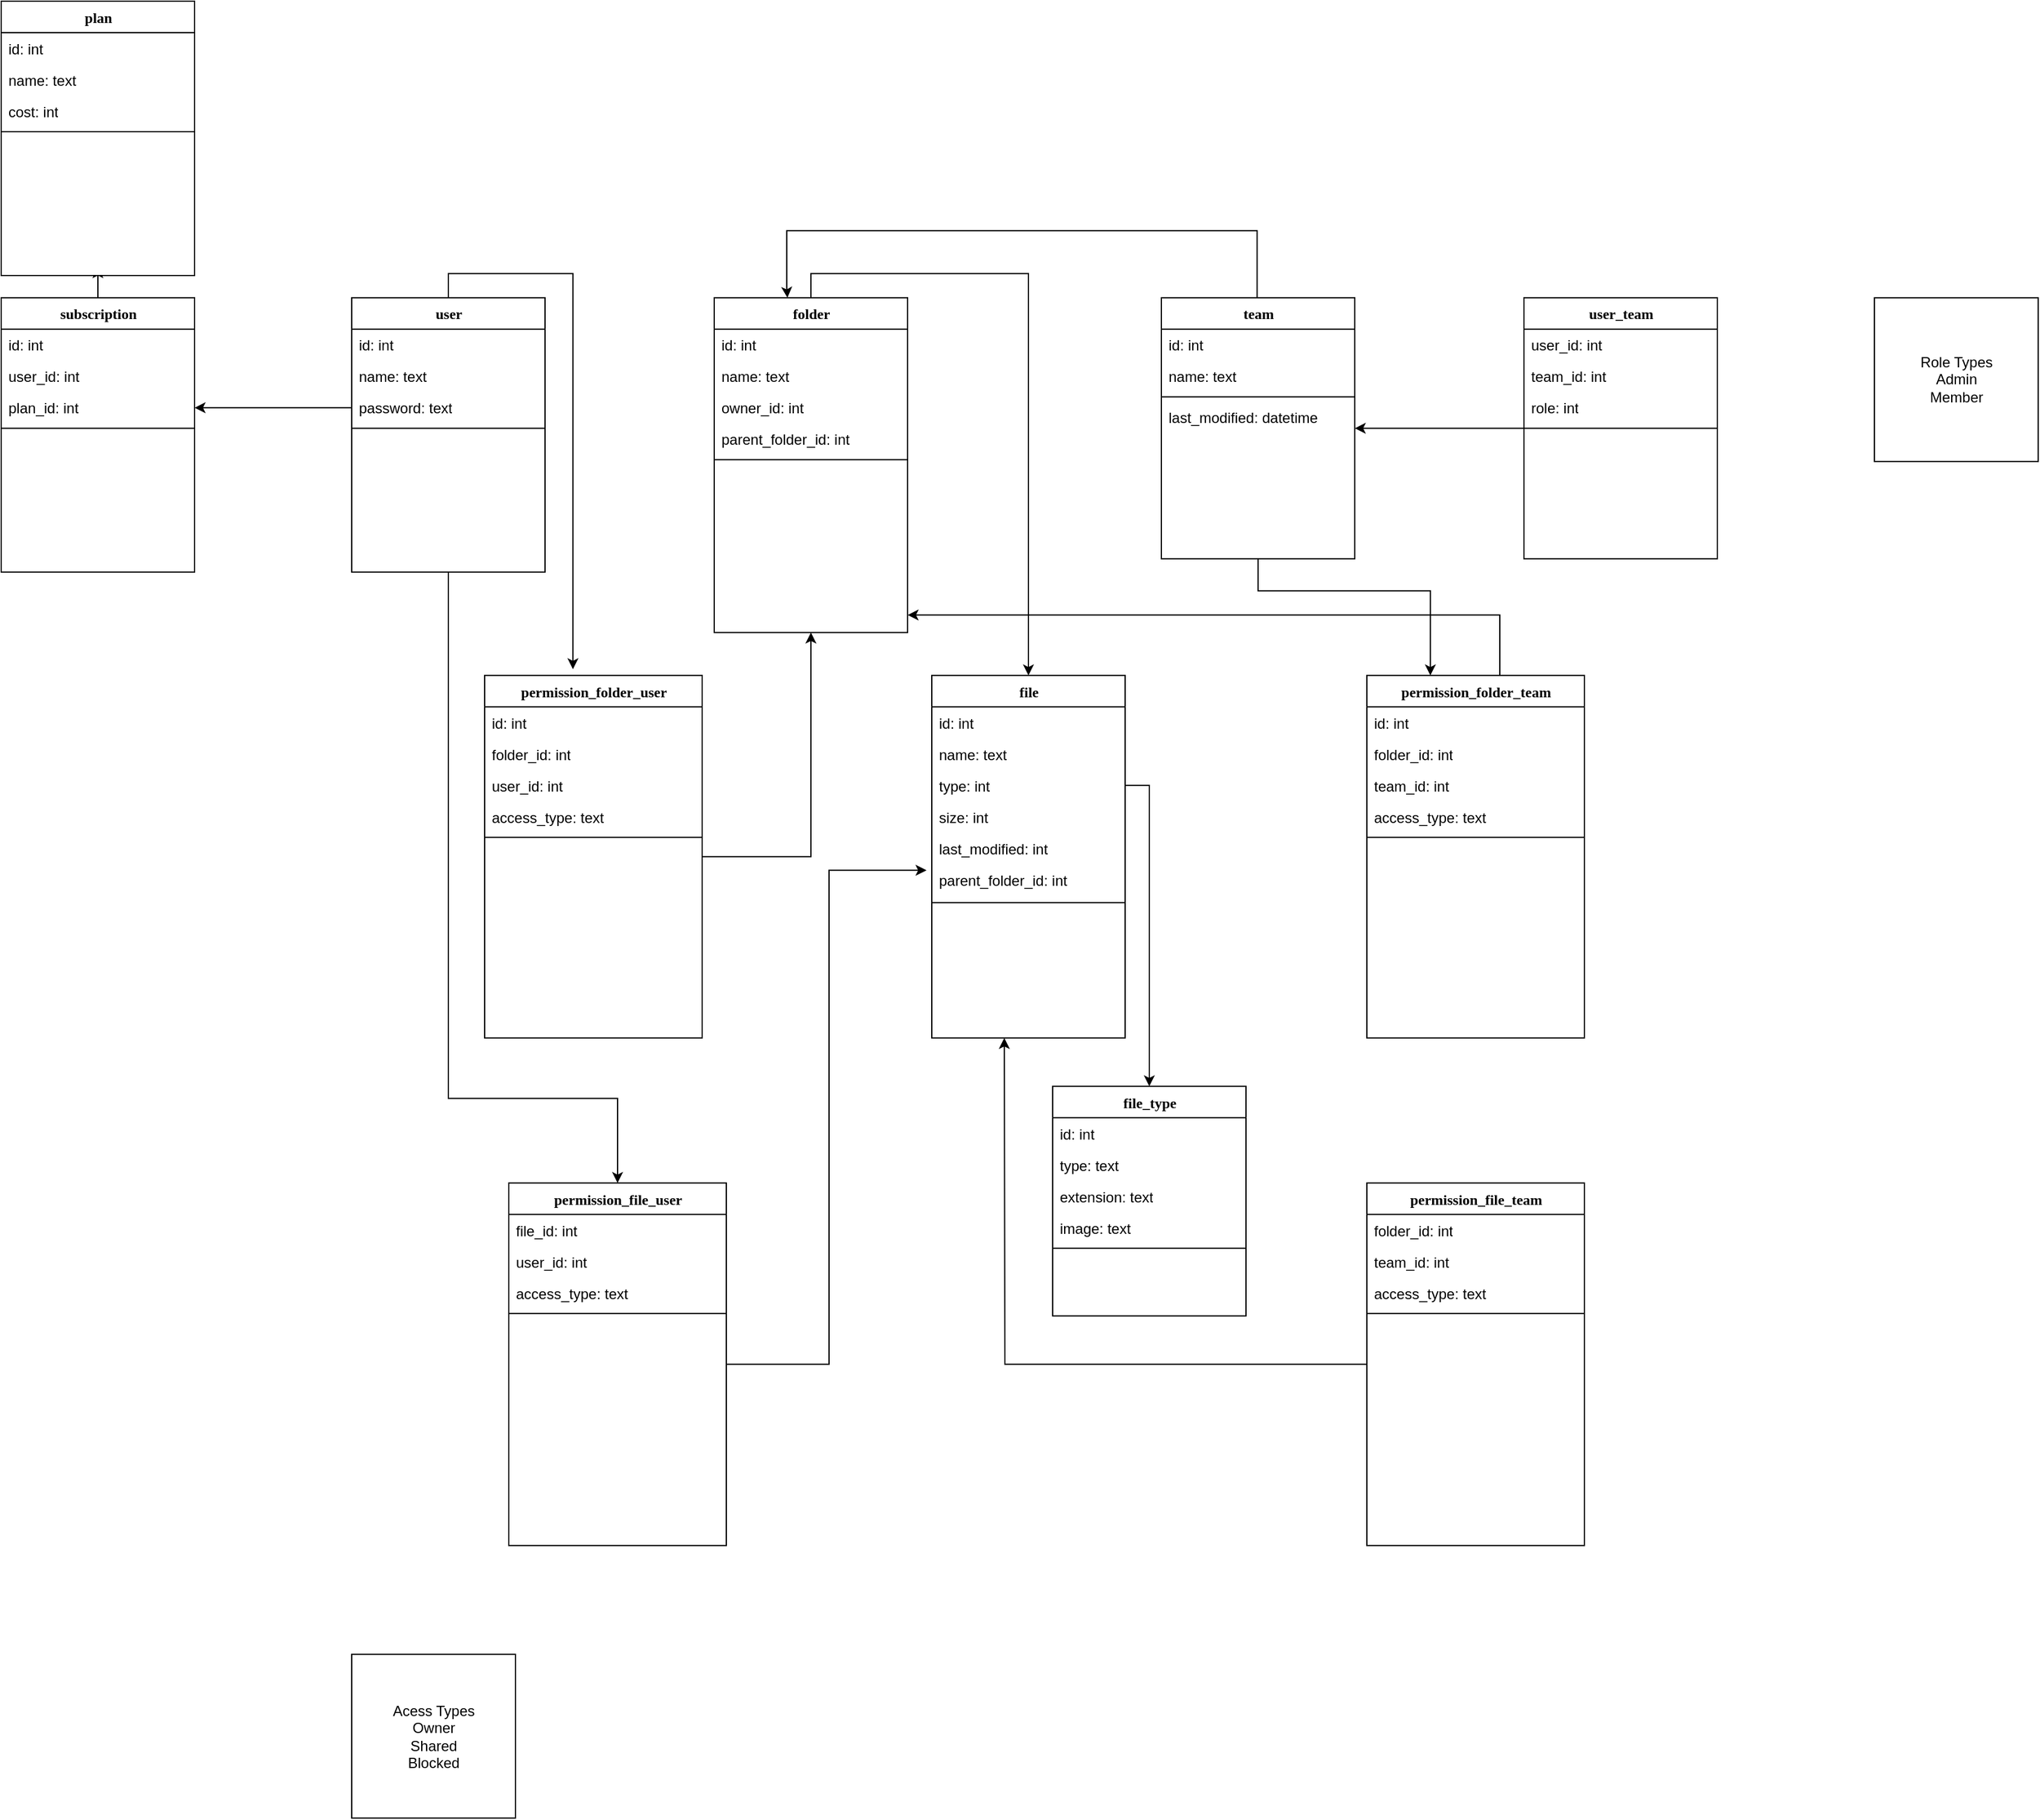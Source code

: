 <mxfile>
    <diagram name="Page-1" id="9f46799a-70d6-7492-0946-bef42562c5a5">
        <mxGraphModel dx="819" dy="747" grid="1" gridSize="10" guides="1" tooltips="1" connect="1" arrows="1" fold="1" page="1" pageScale="1" pageWidth="1100" pageHeight="850" background="none" math="0" shadow="0">
            <root>
                <mxCell id="0"/>
                <mxCell id="1" parent="0"/>
                <mxCell id="y36dh4BuLOM9jFlL3Rkz-10" style="edgeStyle=orthogonalEdgeStyle;rounded=0;orthogonalLoop=1;jettySize=auto;html=1;exitX=0.5;exitY=0;exitDx=0;exitDy=0;entryX=0.406;entryY=-0.017;entryDx=0;entryDy=0;entryPerimeter=0;" parent="1" source="78961159f06e98e8-17" target="78961159f06e98e8-56" edge="1">
                    <mxGeometry relative="1" as="geometry"/>
                </mxCell>
                <mxCell id="hq3tnOKMhd6guEDiYWmn-37" style="edgeStyle=orthogonalEdgeStyle;rounded=0;orthogonalLoop=1;jettySize=auto;html=1;exitX=0.5;exitY=1;exitDx=0;exitDy=0;entryX=0.5;entryY=0;entryDx=0;entryDy=0;" parent="1" source="78961159f06e98e8-17" target="hq3tnOKMhd6guEDiYWmn-27" edge="1">
                    <mxGeometry relative="1" as="geometry">
                        <Array as="points">
                            <mxPoint x="680" y="927.89"/>
                            <mxPoint x="820" y="927.89"/>
                        </Array>
                    </mxGeometry>
                </mxCell>
                <mxCell id="78961159f06e98e8-17" value="user" style="swimlane;html=1;fontStyle=1;align=center;verticalAlign=top;childLayout=stackLayout;horizontal=1;startSize=26;horizontalStack=0;resizeParent=1;resizeLast=0;collapsible=1;marginBottom=0;swimlaneFillColor=#ffffff;rounded=0;shadow=0;comic=0;labelBackgroundColor=none;strokeWidth=1;fillColor=none;fontFamily=Verdana;fontSize=12" parent="1" vertex="1">
                    <mxGeometry x="600" y="265.39" width="160" height="227" as="geometry"/>
                </mxCell>
                <mxCell id="78961159f06e98e8-21" value="id: int" style="text;html=1;strokeColor=none;fillColor=none;align=left;verticalAlign=top;spacingLeft=4;spacingRight=4;whiteSpace=wrap;overflow=hidden;rotatable=0;points=[[0,0.5],[1,0.5]];portConstraint=eastwest;" parent="78961159f06e98e8-17" vertex="1">
                    <mxGeometry y="26" width="160" height="26" as="geometry"/>
                </mxCell>
                <mxCell id="78961159f06e98e8-23" value="name: text&lt;br&gt;" style="text;html=1;strokeColor=none;fillColor=none;align=left;verticalAlign=top;spacingLeft=4;spacingRight=4;whiteSpace=wrap;overflow=hidden;rotatable=0;points=[[0,0.5],[1,0.5]];portConstraint=eastwest;" parent="78961159f06e98e8-17" vertex="1">
                    <mxGeometry y="52" width="160" height="26" as="geometry"/>
                </mxCell>
                <mxCell id="78961159f06e98e8-25" value="password: text" style="text;html=1;strokeColor=none;fillColor=none;align=left;verticalAlign=top;spacingLeft=4;spacingRight=4;whiteSpace=wrap;overflow=hidden;rotatable=0;points=[[0,0.5],[1,0.5]];portConstraint=eastwest;" parent="78961159f06e98e8-17" vertex="1">
                    <mxGeometry y="78" width="160" height="26" as="geometry"/>
                </mxCell>
                <mxCell id="78961159f06e98e8-19" value="" style="line;html=1;strokeWidth=1;fillColor=none;align=left;verticalAlign=middle;spacingTop=-1;spacingLeft=3;spacingRight=3;rotatable=0;labelPosition=right;points=[];portConstraint=eastwest;" parent="78961159f06e98e8-17" vertex="1">
                    <mxGeometry y="104" width="160" height="8" as="geometry"/>
                </mxCell>
                <mxCell id="y36dh4BuLOM9jFlL3Rkz-9" style="edgeStyle=orthogonalEdgeStyle;rounded=0;orthogonalLoop=1;jettySize=auto;html=1;exitX=0.5;exitY=0;exitDx=0;exitDy=0;entryX=0.5;entryY=0;entryDx=0;entryDy=0;" parent="1" source="78961159f06e98e8-30" target="78961159f06e98e8-43" edge="1">
                    <mxGeometry relative="1" as="geometry"/>
                </mxCell>
                <mxCell id="78961159f06e98e8-30" value="folder" style="swimlane;html=1;fontStyle=1;align=center;verticalAlign=top;childLayout=stackLayout;horizontal=1;startSize=26;horizontalStack=0;resizeParent=1;resizeLast=0;collapsible=1;marginBottom=0;swimlaneFillColor=#ffffff;rounded=0;shadow=0;comic=0;labelBackgroundColor=none;strokeWidth=1;fillColor=none;fontFamily=Verdana;fontSize=12" parent="1" vertex="1">
                    <mxGeometry x="900" y="265.39" width="160" height="277" as="geometry"/>
                </mxCell>
                <mxCell id="78961159f06e98e8-31" value="id: int" style="text;html=1;strokeColor=none;fillColor=none;align=left;verticalAlign=top;spacingLeft=4;spacingRight=4;whiteSpace=wrap;overflow=hidden;rotatable=0;points=[[0,0.5],[1,0.5]];portConstraint=eastwest;" parent="78961159f06e98e8-30" vertex="1">
                    <mxGeometry y="26" width="160" height="26" as="geometry"/>
                </mxCell>
                <mxCell id="78961159f06e98e8-32" value="name: text" style="text;html=1;strokeColor=none;fillColor=none;align=left;verticalAlign=top;spacingLeft=4;spacingRight=4;whiteSpace=wrap;overflow=hidden;rotatable=0;points=[[0,0.5],[1,0.5]];portConstraint=eastwest;" parent="78961159f06e98e8-30" vertex="1">
                    <mxGeometry y="52" width="160" height="26" as="geometry"/>
                </mxCell>
                <mxCell id="hq3tnOKMhd6guEDiYWmn-21" value="owner_id: int" style="text;html=1;strokeColor=none;fillColor=none;align=left;verticalAlign=top;spacingLeft=4;spacingRight=4;whiteSpace=wrap;overflow=hidden;rotatable=0;points=[[0,0.5],[1,0.5]];portConstraint=eastwest;" parent="78961159f06e98e8-30" vertex="1">
                    <mxGeometry y="78" width="160" height="26" as="geometry"/>
                </mxCell>
                <mxCell id="78961159f06e98e8-33" value="parent_folder_id: int" style="text;html=1;strokeColor=none;fillColor=none;align=left;verticalAlign=top;spacingLeft=4;spacingRight=4;whiteSpace=wrap;overflow=hidden;rotatable=0;points=[[0,0.5],[1,0.5]];portConstraint=eastwest;" parent="78961159f06e98e8-30" vertex="1">
                    <mxGeometry y="104" width="160" height="26" as="geometry"/>
                </mxCell>
                <mxCell id="78961159f06e98e8-38" value="" style="line;html=1;strokeWidth=1;fillColor=none;align=left;verticalAlign=middle;spacingTop=-1;spacingLeft=3;spacingRight=3;rotatable=0;labelPosition=right;points=[];portConstraint=eastwest;" parent="78961159f06e98e8-30" vertex="1">
                    <mxGeometry y="130" width="160" height="8" as="geometry"/>
                </mxCell>
                <mxCell id="78961159f06e98e8-43" value="file" style="swimlane;html=1;fontStyle=1;align=center;verticalAlign=top;childLayout=stackLayout;horizontal=1;startSize=26;horizontalStack=0;resizeParent=1;resizeLast=0;collapsible=1;marginBottom=0;swimlaneFillColor=#ffffff;rounded=0;shadow=0;comic=0;labelBackgroundColor=none;strokeWidth=1;fillColor=none;fontFamily=Verdana;fontSize=12" parent="1" vertex="1">
                    <mxGeometry x="1080" y="577.89" width="160" height="300" as="geometry"/>
                </mxCell>
                <mxCell id="78961159f06e98e8-44" value="id: int" style="text;html=1;strokeColor=none;fillColor=none;align=left;verticalAlign=top;spacingLeft=4;spacingRight=4;whiteSpace=wrap;overflow=hidden;rotatable=0;points=[[0,0.5],[1,0.5]];portConstraint=eastwest;" parent="78961159f06e98e8-43" vertex="1">
                    <mxGeometry y="26" width="160" height="26" as="geometry"/>
                </mxCell>
                <mxCell id="78961159f06e98e8-45" value="name: text" style="text;html=1;strokeColor=none;fillColor=none;align=left;verticalAlign=top;spacingLeft=4;spacingRight=4;whiteSpace=wrap;overflow=hidden;rotatable=0;points=[[0,0.5],[1,0.5]];portConstraint=eastwest;" parent="78961159f06e98e8-43" vertex="1">
                    <mxGeometry y="52" width="160" height="26" as="geometry"/>
                </mxCell>
                <mxCell id="78961159f06e98e8-49" value="type: int" style="text;html=1;strokeColor=none;fillColor=none;align=left;verticalAlign=top;spacingLeft=4;spacingRight=4;whiteSpace=wrap;overflow=hidden;rotatable=0;points=[[0,0.5],[1,0.5]];portConstraint=eastwest;" parent="78961159f06e98e8-43" vertex="1">
                    <mxGeometry y="78" width="160" height="26" as="geometry"/>
                </mxCell>
                <mxCell id="78961159f06e98e8-50" value="size: int" style="text;html=1;strokeColor=none;fillColor=none;align=left;verticalAlign=top;spacingLeft=4;spacingRight=4;whiteSpace=wrap;overflow=hidden;rotatable=0;points=[[0,0.5],[1,0.5]];portConstraint=eastwest;" parent="78961159f06e98e8-43" vertex="1">
                    <mxGeometry y="104" width="160" height="26" as="geometry"/>
                </mxCell>
                <mxCell id="y36dh4BuLOM9jFlL3Rkz-1" value="last_modified: int" style="text;html=1;strokeColor=none;fillColor=none;align=left;verticalAlign=top;spacingLeft=4;spacingRight=4;whiteSpace=wrap;overflow=hidden;rotatable=0;points=[[0,0.5],[1,0.5]];portConstraint=eastwest;" parent="78961159f06e98e8-43" vertex="1">
                    <mxGeometry y="130" width="160" height="26" as="geometry"/>
                </mxCell>
                <mxCell id="hq3tnOKMhd6guEDiYWmn-26" value="parent_folder_id: int" style="text;html=1;strokeColor=none;fillColor=none;align=left;verticalAlign=top;spacingLeft=4;spacingRight=4;whiteSpace=wrap;overflow=hidden;rotatable=0;points=[[0,0.5],[1,0.5]];portConstraint=eastwest;" parent="78961159f06e98e8-43" vertex="1">
                    <mxGeometry y="156" width="160" height="26" as="geometry"/>
                </mxCell>
                <mxCell id="78961159f06e98e8-51" value="" style="line;html=1;strokeWidth=1;fillColor=none;align=left;verticalAlign=middle;spacingTop=-1;spacingLeft=3;spacingRight=3;rotatable=0;labelPosition=right;points=[];portConstraint=eastwest;" parent="78961159f06e98e8-43" vertex="1">
                    <mxGeometry y="182" width="160" height="12" as="geometry"/>
                </mxCell>
                <mxCell id="y36dh4BuLOM9jFlL3Rkz-11" style="edgeStyle=orthogonalEdgeStyle;rounded=0;orthogonalLoop=1;jettySize=auto;html=1;entryX=0.5;entryY=1;entryDx=0;entryDy=0;" parent="1" source="78961159f06e98e8-56" target="78961159f06e98e8-30" edge="1">
                    <mxGeometry relative="1" as="geometry"/>
                </mxCell>
                <mxCell id="78961159f06e98e8-56" value="permission_folder_user" style="swimlane;html=1;fontStyle=1;align=center;verticalAlign=top;childLayout=stackLayout;horizontal=1;startSize=26;horizontalStack=0;resizeParent=1;resizeLast=0;collapsible=1;marginBottom=0;swimlaneFillColor=#ffffff;rounded=0;shadow=0;comic=0;labelBackgroundColor=none;strokeWidth=1;fillColor=none;fontFamily=Verdana;fontSize=12" parent="1" vertex="1">
                    <mxGeometry x="710" y="577.89" width="180" height="300" as="geometry"/>
                </mxCell>
                <mxCell id="78961159f06e98e8-57" value="id: int" style="text;html=1;strokeColor=none;fillColor=none;align=left;verticalAlign=top;spacingLeft=4;spacingRight=4;whiteSpace=wrap;overflow=hidden;rotatable=0;points=[[0,0.5],[1,0.5]];portConstraint=eastwest;" parent="78961159f06e98e8-56" vertex="1">
                    <mxGeometry y="26" width="180" height="26" as="geometry"/>
                </mxCell>
                <mxCell id="hq3tnOKMhd6guEDiYWmn-46" value="folder_id: int" style="text;html=1;strokeColor=none;fillColor=none;align=left;verticalAlign=top;spacingLeft=4;spacingRight=4;whiteSpace=wrap;overflow=hidden;rotatable=0;points=[[0,0.5],[1,0.5]];portConstraint=eastwest;" parent="78961159f06e98e8-56" vertex="1">
                    <mxGeometry y="52" width="180" height="26" as="geometry"/>
                </mxCell>
                <mxCell id="78961159f06e98e8-58" value="user_id: int" style="text;html=1;strokeColor=none;fillColor=none;align=left;verticalAlign=top;spacingLeft=4;spacingRight=4;whiteSpace=wrap;overflow=hidden;rotatable=0;points=[[0,0.5],[1,0.5]];portConstraint=eastwest;" parent="78961159f06e98e8-56" vertex="1">
                    <mxGeometry y="78" width="180" height="26" as="geometry"/>
                </mxCell>
                <mxCell id="78961159f06e98e8-59" value="access_type: text" style="text;html=1;strokeColor=none;fillColor=none;align=left;verticalAlign=top;spacingLeft=4;spacingRight=4;whiteSpace=wrap;overflow=hidden;rotatable=0;points=[[0,0.5],[1,0.5]];portConstraint=eastwest;" parent="78961159f06e98e8-56" vertex="1">
                    <mxGeometry y="104" width="180" height="26" as="geometry"/>
                </mxCell>
                <mxCell id="78961159f06e98e8-64" value="" style="line;html=1;strokeWidth=1;fillColor=none;align=left;verticalAlign=middle;spacingTop=-1;spacingLeft=3;spacingRight=3;rotatable=0;labelPosition=right;points=[];portConstraint=eastwest;" parent="78961159f06e98e8-56" vertex="1">
                    <mxGeometry y="130" width="180" height="8" as="geometry"/>
                </mxCell>
                <mxCell id="78961159f06e98e8-108" value="file_type" style="swimlane;html=1;fontStyle=1;align=center;verticalAlign=top;childLayout=stackLayout;horizontal=1;startSize=26;horizontalStack=0;resizeParent=1;resizeLast=0;collapsible=1;marginBottom=0;swimlaneFillColor=#ffffff;rounded=0;shadow=0;comic=0;labelBackgroundColor=none;strokeWidth=1;fillColor=none;fontFamily=Verdana;fontSize=12" parent="1" vertex="1">
                    <mxGeometry x="1180" y="917.89" width="160" height="190" as="geometry"/>
                </mxCell>
                <mxCell id="78961159f06e98e8-109" value="id: int" style="text;html=1;strokeColor=none;fillColor=none;align=left;verticalAlign=top;spacingLeft=4;spacingRight=4;whiteSpace=wrap;overflow=hidden;rotatable=0;points=[[0,0.5],[1,0.5]];portConstraint=eastwest;" parent="78961159f06e98e8-108" vertex="1">
                    <mxGeometry y="26" width="160" height="26" as="geometry"/>
                </mxCell>
                <mxCell id="78961159f06e98e8-110" value="type: text" style="text;html=1;strokeColor=none;fillColor=none;align=left;verticalAlign=top;spacingLeft=4;spacingRight=4;whiteSpace=wrap;overflow=hidden;rotatable=0;points=[[0,0.5],[1,0.5]];portConstraint=eastwest;" parent="78961159f06e98e8-108" vertex="1">
                    <mxGeometry y="52" width="160" height="26" as="geometry"/>
                </mxCell>
                <mxCell id="y36dh4BuLOM9jFlL3Rkz-3" value="extension: text" style="text;html=1;strokeColor=none;fillColor=none;align=left;verticalAlign=top;spacingLeft=4;spacingRight=4;whiteSpace=wrap;overflow=hidden;rotatable=0;points=[[0,0.5],[1,0.5]];portConstraint=eastwest;" parent="78961159f06e98e8-108" vertex="1">
                    <mxGeometry y="78" width="160" height="26" as="geometry"/>
                </mxCell>
                <mxCell id="y36dh4BuLOM9jFlL3Rkz-2" value="image: text" style="text;html=1;strokeColor=none;fillColor=none;align=left;verticalAlign=top;spacingLeft=4;spacingRight=4;whiteSpace=wrap;overflow=hidden;rotatable=0;points=[[0,0.5],[1,0.5]];portConstraint=eastwest;" parent="78961159f06e98e8-108" vertex="1">
                    <mxGeometry y="104" width="160" height="26" as="geometry"/>
                </mxCell>
                <mxCell id="78961159f06e98e8-116" value="" style="line;html=1;strokeWidth=1;fillColor=none;align=left;verticalAlign=middle;spacingTop=-1;spacingLeft=3;spacingRight=3;rotatable=0;labelPosition=right;points=[];portConstraint=eastwest;" parent="78961159f06e98e8-108" vertex="1">
                    <mxGeometry y="130" width="160" height="8" as="geometry"/>
                </mxCell>
                <mxCell id="y36dh4BuLOM9jFlL3Rkz-8" style="edgeStyle=orthogonalEdgeStyle;rounded=0;orthogonalLoop=1;jettySize=auto;html=1;entryX=0.5;entryY=0;entryDx=0;entryDy=0;" parent="1" source="78961159f06e98e8-49" target="78961159f06e98e8-108" edge="1">
                    <mxGeometry relative="1" as="geometry"/>
                </mxCell>
                <mxCell id="hq3tnOKMhd6guEDiYWmn-14" style="edgeStyle=orthogonalEdgeStyle;rounded=0;orthogonalLoop=1;jettySize=auto;html=1;exitX=0.495;exitY=0;exitDx=0;exitDy=0;entryX=0.316;entryY=-0.007;entryDx=0;entryDy=0;entryPerimeter=0;exitPerimeter=0;" parent="1" source="hq3tnOKMhd6guEDiYWmn-1" edge="1">
                    <mxGeometry relative="1" as="geometry">
                        <mxPoint x="1350" y="257.33" as="sourcePoint"/>
                        <mxPoint x="960.56" y="265.391" as="targetPoint"/>
                        <Array as="points">
                            <mxPoint x="1349" y="209.89"/>
                            <mxPoint x="960" y="209.89"/>
                            <mxPoint x="960" y="256.89"/>
                            <mxPoint x="961" y="256.89"/>
                        </Array>
                    </mxGeometry>
                </mxCell>
                <mxCell id="hq3tnOKMhd6guEDiYWmn-24" style="edgeStyle=orthogonalEdgeStyle;rounded=0;orthogonalLoop=1;jettySize=auto;html=1;exitX=0.5;exitY=1;exitDx=0;exitDy=0;entryX=0.292;entryY=0;entryDx=0;entryDy=0;entryPerimeter=0;" parent="1" source="hq3tnOKMhd6guEDiYWmn-1" target="hq3tnOKMhd6guEDiYWmn-15" edge="1">
                    <mxGeometry relative="1" as="geometry">
                        <Array as="points">
                            <mxPoint x="1350" y="507.89"/>
                            <mxPoint x="1493" y="507.89"/>
                        </Array>
                    </mxGeometry>
                </mxCell>
                <mxCell id="hq3tnOKMhd6guEDiYWmn-1" value="team" style="swimlane;html=1;fontStyle=1;align=center;verticalAlign=top;childLayout=stackLayout;horizontal=1;startSize=26;horizontalStack=0;resizeParent=1;resizeLast=0;collapsible=1;marginBottom=0;swimlaneFillColor=#ffffff;rounded=0;shadow=0;comic=0;labelBackgroundColor=none;strokeWidth=1;fillColor=none;fontFamily=Verdana;fontSize=12" parent="1" vertex="1">
                    <mxGeometry x="1270" y="265.39" width="160" height="216" as="geometry"/>
                </mxCell>
                <mxCell id="hq3tnOKMhd6guEDiYWmn-2" value="id: int" style="text;html=1;strokeColor=none;fillColor=none;align=left;verticalAlign=top;spacingLeft=4;spacingRight=4;whiteSpace=wrap;overflow=hidden;rotatable=0;points=[[0,0.5],[1,0.5]];portConstraint=eastwest;" parent="hq3tnOKMhd6guEDiYWmn-1" vertex="1">
                    <mxGeometry y="26" width="160" height="26" as="geometry"/>
                </mxCell>
                <mxCell id="hq3tnOKMhd6guEDiYWmn-3" value="name: text" style="text;html=1;strokeColor=none;fillColor=none;align=left;verticalAlign=top;spacingLeft=4;spacingRight=4;whiteSpace=wrap;overflow=hidden;rotatable=0;points=[[0,0.5],[1,0.5]];portConstraint=eastwest;" parent="hq3tnOKMhd6guEDiYWmn-1" vertex="1">
                    <mxGeometry y="52" width="160" height="26" as="geometry"/>
                </mxCell>
                <mxCell id="hq3tnOKMhd6guEDiYWmn-7" value="" style="line;html=1;strokeWidth=1;fillColor=none;align=left;verticalAlign=middle;spacingTop=-1;spacingLeft=3;spacingRight=3;rotatable=0;labelPosition=right;points=[];portConstraint=eastwest;" parent="hq3tnOKMhd6guEDiYWmn-1" vertex="1">
                    <mxGeometry y="78" width="160" height="8" as="geometry"/>
                </mxCell>
                <mxCell id="hq3tnOKMhd6guEDiYWmn-22" value="last_modified: datetime" style="text;html=1;strokeColor=none;fillColor=none;align=left;verticalAlign=top;spacingLeft=4;spacingRight=4;whiteSpace=wrap;overflow=hidden;rotatable=0;points=[[0,0.5],[1,0.5]];portConstraint=eastwest;" parent="hq3tnOKMhd6guEDiYWmn-1" vertex="1">
                    <mxGeometry y="86" width="160" height="26" as="geometry"/>
                </mxCell>
                <mxCell id="hq3tnOKMhd6guEDiYWmn-23" style="edgeStyle=orthogonalEdgeStyle;rounded=0;orthogonalLoop=1;jettySize=auto;html=1;entryX=1;entryY=0.5;entryDx=0;entryDy=0;" parent="1" source="hq3tnOKMhd6guEDiYWmn-8" target="hq3tnOKMhd6guEDiYWmn-1" edge="1">
                    <mxGeometry relative="1" as="geometry"/>
                </mxCell>
                <mxCell id="hq3tnOKMhd6guEDiYWmn-8" value="user_team" style="swimlane;html=1;fontStyle=1;align=center;verticalAlign=top;childLayout=stackLayout;horizontal=1;startSize=26;horizontalStack=0;resizeParent=1;resizeLast=0;collapsible=1;marginBottom=0;swimlaneFillColor=#ffffff;rounded=0;shadow=0;comic=0;labelBackgroundColor=none;strokeWidth=1;fillColor=none;fontFamily=Verdana;fontSize=12" parent="1" vertex="1">
                    <mxGeometry x="1570" y="265.39" width="160" height="216" as="geometry"/>
                </mxCell>
                <mxCell id="hq3tnOKMhd6guEDiYWmn-9" value="user_id: int" style="text;html=1;strokeColor=none;fillColor=none;align=left;verticalAlign=top;spacingLeft=4;spacingRight=4;whiteSpace=wrap;overflow=hidden;rotatable=0;points=[[0,0.5],[1,0.5]];portConstraint=eastwest;" parent="hq3tnOKMhd6guEDiYWmn-8" vertex="1">
                    <mxGeometry y="26" width="160" height="26" as="geometry"/>
                </mxCell>
                <mxCell id="hq3tnOKMhd6guEDiYWmn-10" value="team_id: int" style="text;html=1;strokeColor=none;fillColor=none;align=left;verticalAlign=top;spacingLeft=4;spacingRight=4;whiteSpace=wrap;overflow=hidden;rotatable=0;points=[[0,0.5],[1,0.5]];portConstraint=eastwest;" parent="hq3tnOKMhd6guEDiYWmn-8" vertex="1">
                    <mxGeometry y="52" width="160" height="26" as="geometry"/>
                </mxCell>
                <mxCell id="hq3tnOKMhd6guEDiYWmn-56" value="role: int" style="text;html=1;strokeColor=none;fillColor=none;align=left;verticalAlign=top;spacingLeft=4;spacingRight=4;whiteSpace=wrap;overflow=hidden;rotatable=0;points=[[0,0.5],[1,0.5]];portConstraint=eastwest;" parent="hq3tnOKMhd6guEDiYWmn-8" vertex="1">
                    <mxGeometry y="78" width="160" height="26" as="geometry"/>
                </mxCell>
                <mxCell id="hq3tnOKMhd6guEDiYWmn-11" value="" style="line;html=1;strokeWidth=1;fillColor=none;align=left;verticalAlign=middle;spacingTop=-1;spacingLeft=3;spacingRight=3;rotatable=0;labelPosition=right;points=[];portConstraint=eastwest;" parent="hq3tnOKMhd6guEDiYWmn-8" vertex="1">
                    <mxGeometry y="104" width="160" height="8" as="geometry"/>
                </mxCell>
                <mxCell id="hq3tnOKMhd6guEDiYWmn-20" style="edgeStyle=orthogonalEdgeStyle;rounded=0;orthogonalLoop=1;jettySize=auto;html=1;exitX=0.5;exitY=0;exitDx=0;exitDy=0;" parent="1" edge="1">
                    <mxGeometry relative="1" as="geometry">
                        <mxPoint x="1060" y="527.89" as="targetPoint"/>
                        <mxPoint x="1550" y="577.89" as="sourcePoint"/>
                        <Array as="points">
                            <mxPoint x="1550" y="527.89"/>
                            <mxPoint x="1080" y="527.89"/>
                        </Array>
                    </mxGeometry>
                </mxCell>
                <mxCell id="hq3tnOKMhd6guEDiYWmn-15" value="permission_folder_team" style="swimlane;html=1;fontStyle=1;align=center;verticalAlign=top;childLayout=stackLayout;horizontal=1;startSize=26;horizontalStack=0;resizeParent=1;resizeLast=0;collapsible=1;marginBottom=0;swimlaneFillColor=#ffffff;rounded=0;shadow=0;comic=0;labelBackgroundColor=none;strokeWidth=1;fillColor=none;fontFamily=Verdana;fontSize=12" parent="1" vertex="1">
                    <mxGeometry x="1440" y="577.89" width="180" height="300" as="geometry"/>
                </mxCell>
                <mxCell id="hq3tnOKMhd6guEDiYWmn-16" value="id: int" style="text;html=1;strokeColor=none;fillColor=none;align=left;verticalAlign=top;spacingLeft=4;spacingRight=4;whiteSpace=wrap;overflow=hidden;rotatable=0;points=[[0,0.5],[1,0.5]];portConstraint=eastwest;" parent="hq3tnOKMhd6guEDiYWmn-15" vertex="1">
                    <mxGeometry y="26" width="180" height="26" as="geometry"/>
                </mxCell>
                <mxCell id="hq3tnOKMhd6guEDiYWmn-47" value="folder_id: int" style="text;html=1;strokeColor=none;fillColor=none;align=left;verticalAlign=top;spacingLeft=4;spacingRight=4;whiteSpace=wrap;overflow=hidden;rotatable=0;points=[[0,0.5],[1,0.5]];portConstraint=eastwest;" parent="hq3tnOKMhd6guEDiYWmn-15" vertex="1">
                    <mxGeometry y="52" width="180" height="26" as="geometry"/>
                </mxCell>
                <mxCell id="hq3tnOKMhd6guEDiYWmn-17" value="team_id: int" style="text;html=1;strokeColor=none;fillColor=none;align=left;verticalAlign=top;spacingLeft=4;spacingRight=4;whiteSpace=wrap;overflow=hidden;rotatable=0;points=[[0,0.5],[1,0.5]];portConstraint=eastwest;" parent="hq3tnOKMhd6guEDiYWmn-15" vertex="1">
                    <mxGeometry y="78" width="180" height="26" as="geometry"/>
                </mxCell>
                <mxCell id="hq3tnOKMhd6guEDiYWmn-18" value="access_type: text" style="text;html=1;strokeColor=none;fillColor=none;align=left;verticalAlign=top;spacingLeft=4;spacingRight=4;whiteSpace=wrap;overflow=hidden;rotatable=0;points=[[0,0.5],[1,0.5]];portConstraint=eastwest;" parent="hq3tnOKMhd6guEDiYWmn-15" vertex="1">
                    <mxGeometry y="104" width="180" height="26" as="geometry"/>
                </mxCell>
                <mxCell id="hq3tnOKMhd6guEDiYWmn-19" value="" style="line;html=1;strokeWidth=1;fillColor=none;align=left;verticalAlign=middle;spacingTop=-1;spacingLeft=3;spacingRight=3;rotatable=0;labelPosition=right;points=[];portConstraint=eastwest;" parent="hq3tnOKMhd6guEDiYWmn-15" vertex="1">
                    <mxGeometry y="130" width="180" height="8" as="geometry"/>
                </mxCell>
                <mxCell id="hq3tnOKMhd6guEDiYWmn-38" style="edgeStyle=orthogonalEdgeStyle;rounded=0;orthogonalLoop=1;jettySize=auto;html=1;exitX=1;exitY=0.5;exitDx=0;exitDy=0;entryX=-0.027;entryY=0.202;entryDx=0;entryDy=0;entryPerimeter=0;" parent="1" source="hq3tnOKMhd6guEDiYWmn-27" target="hq3tnOKMhd6guEDiYWmn-26" edge="1">
                    <mxGeometry relative="1" as="geometry">
                        <mxPoint x="1080" y="746.89" as="targetPoint"/>
                    </mxGeometry>
                </mxCell>
                <mxCell id="hq3tnOKMhd6guEDiYWmn-27" value="permission_file_user" style="swimlane;html=1;fontStyle=1;align=center;verticalAlign=top;childLayout=stackLayout;horizontal=1;startSize=26;horizontalStack=0;resizeParent=1;resizeLast=0;collapsible=1;marginBottom=0;swimlaneFillColor=#ffffff;rounded=0;shadow=0;comic=0;labelBackgroundColor=none;strokeWidth=1;fillColor=none;fontFamily=Verdana;fontSize=12" parent="1" vertex="1">
                    <mxGeometry x="730" y="997.89" width="180" height="300" as="geometry"/>
                </mxCell>
                <mxCell id="hq3tnOKMhd6guEDiYWmn-28" value="file_id: int" style="text;html=1;strokeColor=none;fillColor=none;align=left;verticalAlign=top;spacingLeft=4;spacingRight=4;whiteSpace=wrap;overflow=hidden;rotatable=0;points=[[0,0.5],[1,0.5]];portConstraint=eastwest;" parent="hq3tnOKMhd6guEDiYWmn-27" vertex="1">
                    <mxGeometry y="26" width="180" height="26" as="geometry"/>
                </mxCell>
                <mxCell id="hq3tnOKMhd6guEDiYWmn-29" value="user_id: int" style="text;html=1;strokeColor=none;fillColor=none;align=left;verticalAlign=top;spacingLeft=4;spacingRight=4;whiteSpace=wrap;overflow=hidden;rotatable=0;points=[[0,0.5],[1,0.5]];portConstraint=eastwest;" parent="hq3tnOKMhd6guEDiYWmn-27" vertex="1">
                    <mxGeometry y="52" width="180" height="26" as="geometry"/>
                </mxCell>
                <mxCell id="hq3tnOKMhd6guEDiYWmn-30" value="access_type: text" style="text;html=1;strokeColor=none;fillColor=none;align=left;verticalAlign=top;spacingLeft=4;spacingRight=4;whiteSpace=wrap;overflow=hidden;rotatable=0;points=[[0,0.5],[1,0.5]];portConstraint=eastwest;" parent="hq3tnOKMhd6guEDiYWmn-27" vertex="1">
                    <mxGeometry y="78" width="180" height="26" as="geometry"/>
                </mxCell>
                <mxCell id="hq3tnOKMhd6guEDiYWmn-31" value="" style="line;html=1;strokeWidth=1;fillColor=none;align=left;verticalAlign=middle;spacingTop=-1;spacingLeft=3;spacingRight=3;rotatable=0;labelPosition=right;points=[];portConstraint=eastwest;" parent="hq3tnOKMhd6guEDiYWmn-27" vertex="1">
                    <mxGeometry y="104" width="180" height="8" as="geometry"/>
                </mxCell>
                <mxCell id="hq3tnOKMhd6guEDiYWmn-39" style="edgeStyle=orthogonalEdgeStyle;rounded=0;orthogonalLoop=1;jettySize=auto;html=1;" parent="1" source="hq3tnOKMhd6guEDiYWmn-32" edge="1">
                    <mxGeometry relative="1" as="geometry">
                        <mxPoint x="1140" y="877.89" as="targetPoint"/>
                    </mxGeometry>
                </mxCell>
                <mxCell id="hq3tnOKMhd6guEDiYWmn-32" value="permission_file_team" style="swimlane;html=1;fontStyle=1;align=center;verticalAlign=top;childLayout=stackLayout;horizontal=1;startSize=26;horizontalStack=0;resizeParent=1;resizeLast=0;collapsible=1;marginBottom=0;swimlaneFillColor=#ffffff;rounded=0;shadow=0;comic=0;labelBackgroundColor=none;strokeWidth=1;fillColor=none;fontFamily=Verdana;fontSize=12" parent="1" vertex="1">
                    <mxGeometry x="1440" y="997.89" width="180" height="300" as="geometry"/>
                </mxCell>
                <mxCell id="hq3tnOKMhd6guEDiYWmn-33" value="folder_id: int" style="text;html=1;strokeColor=none;fillColor=none;align=left;verticalAlign=top;spacingLeft=4;spacingRight=4;whiteSpace=wrap;overflow=hidden;rotatable=0;points=[[0,0.5],[1,0.5]];portConstraint=eastwest;" parent="hq3tnOKMhd6guEDiYWmn-32" vertex="1">
                    <mxGeometry y="26" width="180" height="26" as="geometry"/>
                </mxCell>
                <mxCell id="hq3tnOKMhd6guEDiYWmn-34" value="team_id: int" style="text;html=1;strokeColor=none;fillColor=none;align=left;verticalAlign=top;spacingLeft=4;spacingRight=4;whiteSpace=wrap;overflow=hidden;rotatable=0;points=[[0,0.5],[1,0.5]];portConstraint=eastwest;" parent="hq3tnOKMhd6guEDiYWmn-32" vertex="1">
                    <mxGeometry y="52" width="180" height="26" as="geometry"/>
                </mxCell>
                <mxCell id="hq3tnOKMhd6guEDiYWmn-35" value="access_type: text" style="text;html=1;strokeColor=none;fillColor=none;align=left;verticalAlign=top;spacingLeft=4;spacingRight=4;whiteSpace=wrap;overflow=hidden;rotatable=0;points=[[0,0.5],[1,0.5]];portConstraint=eastwest;" parent="hq3tnOKMhd6guEDiYWmn-32" vertex="1">
                    <mxGeometry y="78" width="180" height="26" as="geometry"/>
                </mxCell>
                <mxCell id="hq3tnOKMhd6guEDiYWmn-36" value="" style="line;html=1;strokeWidth=1;fillColor=none;align=left;verticalAlign=middle;spacingTop=-1;spacingLeft=3;spacingRight=3;rotatable=0;labelPosition=right;points=[];portConstraint=eastwest;" parent="hq3tnOKMhd6guEDiYWmn-32" vertex="1">
                    <mxGeometry y="104" width="180" height="8" as="geometry"/>
                </mxCell>
                <mxCell id="hq3tnOKMhd6guEDiYWmn-40" value="Acess Types&lt;br&gt;Owner&lt;br&gt;Shared&lt;br&gt;Blocked" style="whiteSpace=wrap;html=1;aspect=fixed;" parent="1" vertex="1">
                    <mxGeometry x="600" y="1387.89" width="135.5" height="135.5" as="geometry"/>
                </mxCell>
                <mxCell id="hq3tnOKMhd6guEDiYWmn-55" style="edgeStyle=orthogonalEdgeStyle;rounded=0;orthogonalLoop=1;jettySize=auto;html=1;" parent="1" source="hq3tnOKMhd6guEDiYWmn-41" edge="1">
                    <mxGeometry relative="1" as="geometry">
                        <mxPoint x="390" y="240.0" as="targetPoint"/>
                    </mxGeometry>
                </mxCell>
                <mxCell id="hq3tnOKMhd6guEDiYWmn-41" value="subscription" style="swimlane;html=1;fontStyle=1;align=center;verticalAlign=top;childLayout=stackLayout;horizontal=1;startSize=26;horizontalStack=0;resizeParent=1;resizeLast=0;collapsible=1;marginBottom=0;swimlaneFillColor=#ffffff;rounded=0;shadow=0;comic=0;labelBackgroundColor=none;strokeWidth=1;fillColor=none;fontFamily=Verdana;fontSize=12" parent="1" vertex="1">
                    <mxGeometry x="310" y="265.39" width="160" height="227" as="geometry"/>
                </mxCell>
                <mxCell id="hq3tnOKMhd6guEDiYWmn-42" value="id: int" style="text;html=1;strokeColor=none;fillColor=none;align=left;verticalAlign=top;spacingLeft=4;spacingRight=4;whiteSpace=wrap;overflow=hidden;rotatable=0;points=[[0,0.5],[1,0.5]];portConstraint=eastwest;" parent="hq3tnOKMhd6guEDiYWmn-41" vertex="1">
                    <mxGeometry y="26" width="160" height="26" as="geometry"/>
                </mxCell>
                <mxCell id="hq3tnOKMhd6guEDiYWmn-43" value="user_id: int" style="text;html=1;strokeColor=none;fillColor=none;align=left;verticalAlign=top;spacingLeft=4;spacingRight=4;whiteSpace=wrap;overflow=hidden;rotatable=0;points=[[0,0.5],[1,0.5]];portConstraint=eastwest;" parent="hq3tnOKMhd6guEDiYWmn-41" vertex="1">
                    <mxGeometry y="52" width="160" height="26" as="geometry"/>
                </mxCell>
                <mxCell id="hq3tnOKMhd6guEDiYWmn-44" value="plan_id: int" style="text;html=1;strokeColor=none;fillColor=none;align=left;verticalAlign=top;spacingLeft=4;spacingRight=4;whiteSpace=wrap;overflow=hidden;rotatable=0;points=[[0,0.5],[1,0.5]];portConstraint=eastwest;" parent="hq3tnOKMhd6guEDiYWmn-41" vertex="1">
                    <mxGeometry y="78" width="160" height="26" as="geometry"/>
                </mxCell>
                <mxCell id="hq3tnOKMhd6guEDiYWmn-45" value="" style="line;html=1;strokeWidth=1;fillColor=none;align=left;verticalAlign=middle;spacingTop=-1;spacingLeft=3;spacingRight=3;rotatable=0;labelPosition=right;points=[];portConstraint=eastwest;" parent="hq3tnOKMhd6guEDiYWmn-41" vertex="1">
                    <mxGeometry y="104" width="160" height="8" as="geometry"/>
                </mxCell>
                <mxCell id="hq3tnOKMhd6guEDiYWmn-49" style="edgeStyle=orthogonalEdgeStyle;rounded=0;orthogonalLoop=1;jettySize=auto;html=1;exitX=0;exitY=0.5;exitDx=0;exitDy=0;entryX=1;entryY=0.5;entryDx=0;entryDy=0;" parent="1" source="78961159f06e98e8-25" target="hq3tnOKMhd6guEDiYWmn-44" edge="1">
                    <mxGeometry relative="1" as="geometry"/>
                </mxCell>
                <mxCell id="hq3tnOKMhd6guEDiYWmn-50" value="plan" style="swimlane;html=1;fontStyle=1;align=center;verticalAlign=top;childLayout=stackLayout;horizontal=1;startSize=26;horizontalStack=0;resizeParent=1;resizeLast=0;collapsible=1;marginBottom=0;swimlaneFillColor=#ffffff;rounded=0;shadow=0;comic=0;labelBackgroundColor=none;strokeWidth=1;fillColor=none;fontFamily=Verdana;fontSize=12" parent="1" vertex="1">
                    <mxGeometry x="310" y="20" width="160" height="227" as="geometry"/>
                </mxCell>
                <mxCell id="hq3tnOKMhd6guEDiYWmn-51" value="id: int" style="text;html=1;strokeColor=none;fillColor=none;align=left;verticalAlign=top;spacingLeft=4;spacingRight=4;whiteSpace=wrap;overflow=hidden;rotatable=0;points=[[0,0.5],[1,0.5]];portConstraint=eastwest;" parent="hq3tnOKMhd6guEDiYWmn-50" vertex="1">
                    <mxGeometry y="26" width="160" height="26" as="geometry"/>
                </mxCell>
                <mxCell id="hq3tnOKMhd6guEDiYWmn-52" value="name: text" style="text;html=1;strokeColor=none;fillColor=none;align=left;verticalAlign=top;spacingLeft=4;spacingRight=4;whiteSpace=wrap;overflow=hidden;rotatable=0;points=[[0,0.5],[1,0.5]];portConstraint=eastwest;" parent="hq3tnOKMhd6guEDiYWmn-50" vertex="1">
                    <mxGeometry y="52" width="160" height="26" as="geometry"/>
                </mxCell>
                <mxCell id="hq3tnOKMhd6guEDiYWmn-53" value="cost: int" style="text;html=1;strokeColor=none;fillColor=none;align=left;verticalAlign=top;spacingLeft=4;spacingRight=4;whiteSpace=wrap;overflow=hidden;rotatable=0;points=[[0,0.5],[1,0.5]];portConstraint=eastwest;" parent="hq3tnOKMhd6guEDiYWmn-50" vertex="1">
                    <mxGeometry y="78" width="160" height="26" as="geometry"/>
                </mxCell>
                <mxCell id="hq3tnOKMhd6guEDiYWmn-54" value="" style="line;html=1;strokeWidth=1;fillColor=none;align=left;verticalAlign=middle;spacingTop=-1;spacingLeft=3;spacingRight=3;rotatable=0;labelPosition=right;points=[];portConstraint=eastwest;" parent="hq3tnOKMhd6guEDiYWmn-50" vertex="1">
                    <mxGeometry y="104" width="160" height="8" as="geometry"/>
                </mxCell>
                <mxCell id="hq3tnOKMhd6guEDiYWmn-57" value="Role Types&lt;br&gt;Admin&lt;br&gt;Member" style="whiteSpace=wrap;html=1;aspect=fixed;" parent="1" vertex="1">
                    <mxGeometry x="1860" y="265.39" width="135.5" height="135.5" as="geometry"/>
                </mxCell>
            </root>
        </mxGraphModel>
    </diagram>
</mxfile>